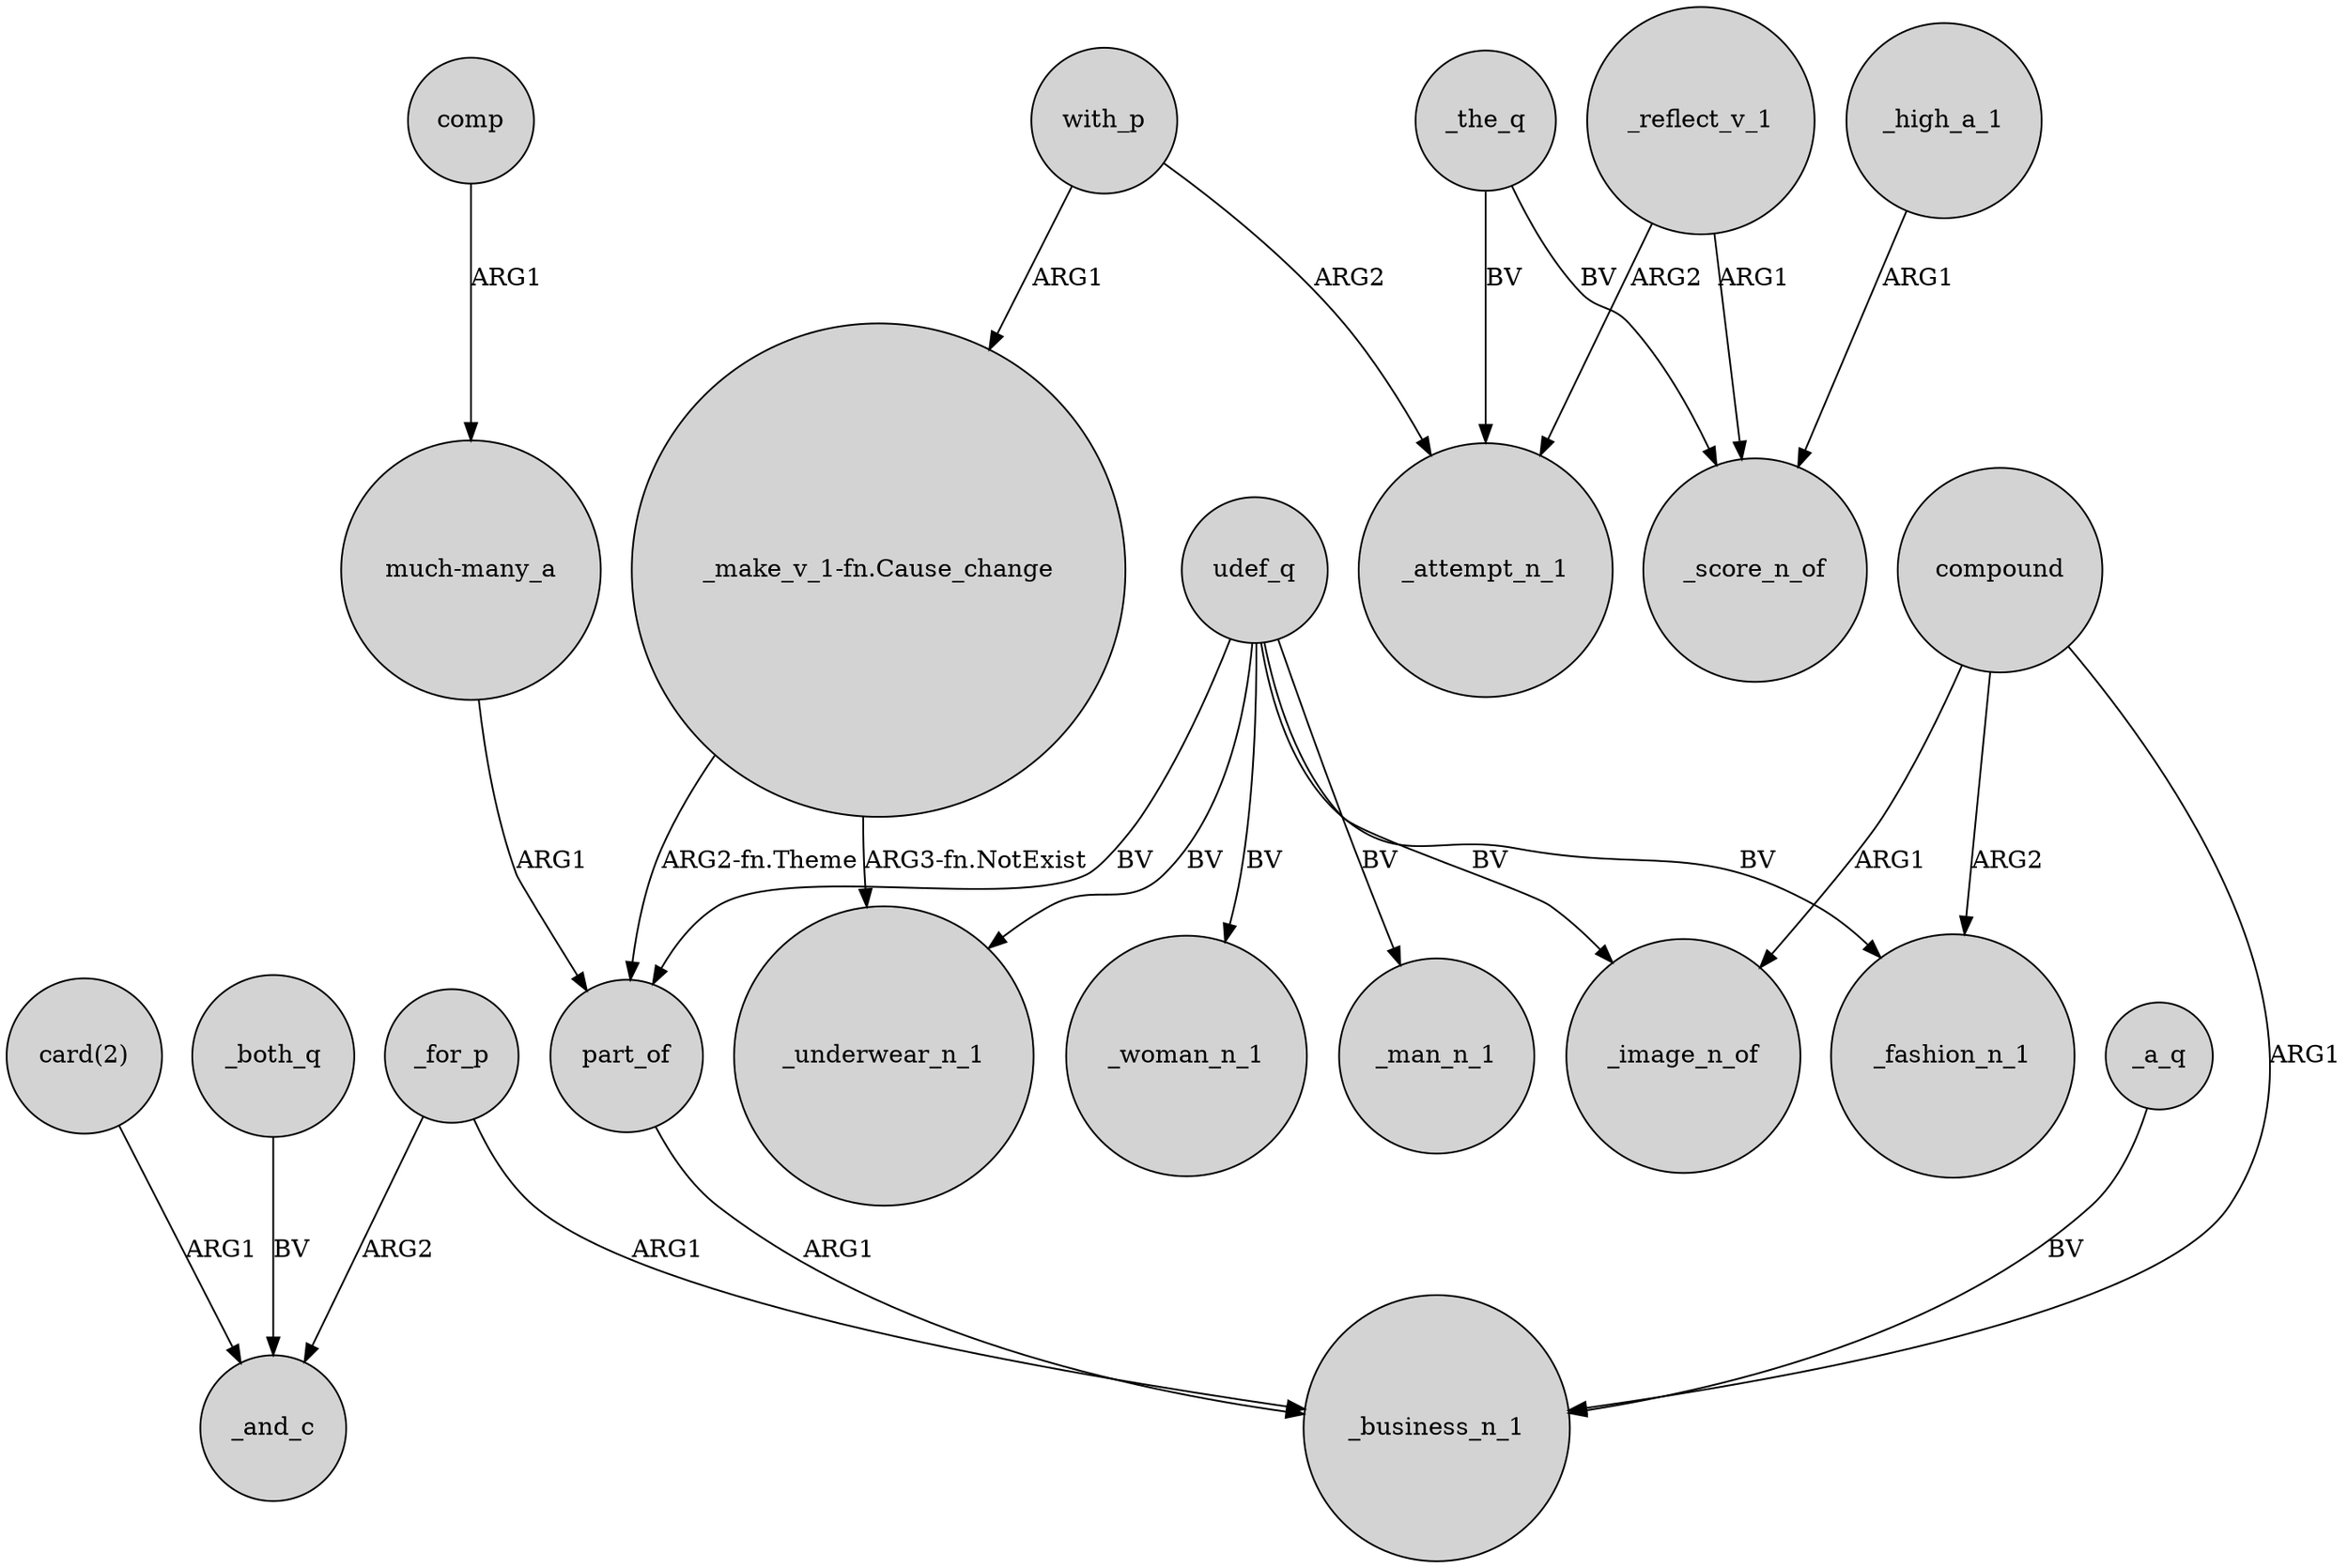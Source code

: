 digraph {
	node [shape=circle style=filled]
	_both_q -> _and_c [label=BV]
	_a_q -> _business_n_1 [label=BV]
	udef_q -> part_of [label=BV]
	compound -> _image_n_of [label=ARG1]
	udef_q -> _woman_n_1 [label=BV]
	"much-many_a" -> part_of [label=ARG1]
	part_of -> _business_n_1 [label=ARG1]
	_high_a_1 -> _score_n_of [label=ARG1]
	"card(2)" -> _and_c [label=ARG1]
	_for_p -> _and_c [label=ARG2]
	_for_p -> _business_n_1 [label=ARG1]
	with_p -> "_make_v_1-fn.Cause_change" [label=ARG1]
	with_p -> _attempt_n_1 [label=ARG2]
	_the_q -> _attempt_n_1 [label=BV]
	comp -> "much-many_a" [label=ARG1]
	_the_q -> _score_n_of [label=BV]
	"_make_v_1-fn.Cause_change" -> _underwear_n_1 [label="ARG3-fn.NotExist"]
	"_make_v_1-fn.Cause_change" -> part_of [label="ARG2-fn.Theme"]
	compound -> _business_n_1 [label=ARG1]
	udef_q -> _man_n_1 [label=BV]
	_reflect_v_1 -> _score_n_of [label=ARG1]
	udef_q -> _image_n_of [label=BV]
	udef_q -> _fashion_n_1 [label=BV]
	compound -> _fashion_n_1 [label=ARG2]
	udef_q -> _underwear_n_1 [label=BV]
	_reflect_v_1 -> _attempt_n_1 [label=ARG2]
}
